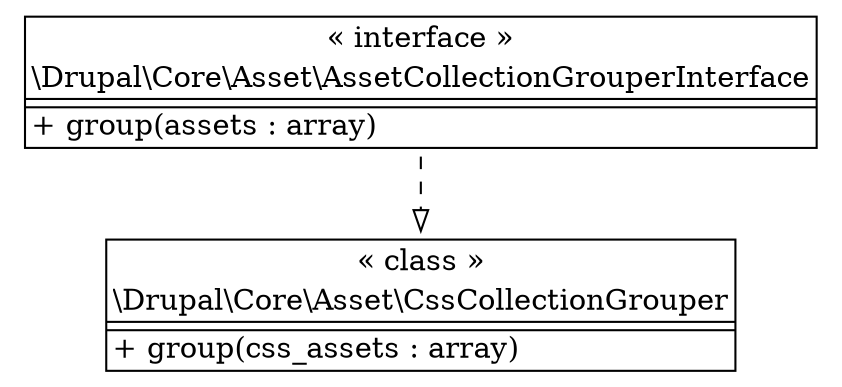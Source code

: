 digraph "Class Diagram" {
  node [shape=plaintext]
  "\\Drupal\\Core\\Asset\\CssCollectionGrouper" [
    label=<
<table border="1" cellpadding="2" cellspacing="0" cellborder="0">
<tr><td align="center">&laquo; class &raquo;</td></tr>
<tr><td align="center" title="class CssCollectionGrouper">\\Drupal\\Core\\Asset\\CssCollectionGrouper</td></tr><hr />
<tr><td></td></tr>
<hr />
<tr><td align="left" title="public group">+ group(css_assets : array)</td></tr>
</table>
  >
  ];
  "\\Drupal\\Core\\Asset\\AssetCollectionGrouperInterface" [
    label=<
<table border="1" cellpadding="2" cellspacing="0" cellborder="0">
<tr><td align="center">&laquo; interface &raquo;</td></tr>
<tr><td align="center" title="interface AssetCollectionGrouperInterface">\\Drupal\\Core\\Asset\\AssetCollectionGrouperInterface</td></tr><hr />
<tr><td></td></tr>
<hr />
<tr><td align="left" title="public group">+ group(assets : array)</td></tr>
</table>
  >
  ];
"\\Drupal\\Core\\Asset\\AssetCollectionGrouperInterface" -> "\\Drupal\\Core\\Asset\\CssCollectionGrouper" [arrowhead="empty" style="dashed"];

}